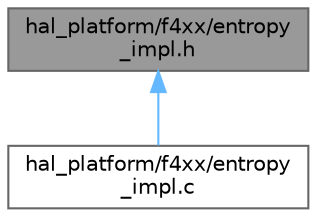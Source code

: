 digraph "hal_platform/f4xx/entropy_impl.h"
{
 // INTERACTIVE_SVG=YES
 // LATEX_PDF_SIZE
  bgcolor="transparent";
  edge [fontname=Helvetica,fontsize=10,labelfontname=Helvetica,labelfontsize=10];
  node [fontname=Helvetica,fontsize=10,shape=box,height=0.2,width=0.4];
  Node1 [id="Node000001",label="hal_platform/f4xx/entropy\l_impl.h",height=0.2,width=0.4,color="gray40", fillcolor="grey60", style="filled", fontcolor="black",tooltip="STM32F4xx Entropy Implementation Notes."];
  Node1 -> Node2 [id="edge1_Node000001_Node000002",dir="back",color="steelblue1",style="solid",tooltip=" "];
  Node2 [id="Node000002",label="hal_platform/f4xx/entropy\l_impl.c",height=0.2,width=0.4,color="grey40", fillcolor="white", style="filled",URL="$f4xx_2entropy__impl_8c.html",tooltip=" "];
}
